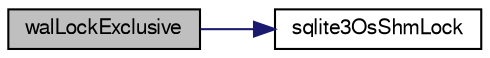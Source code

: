 digraph "walLockExclusive"
{
  edge [fontname="FreeSans",fontsize="10",labelfontname="FreeSans",labelfontsize="10"];
  node [fontname="FreeSans",fontsize="10",shape=record];
  rankdir="LR";
  Node901798 [label="walLockExclusive",height=0.2,width=0.4,color="black", fillcolor="grey75", style="filled", fontcolor="black"];
  Node901798 -> Node901799 [color="midnightblue",fontsize="10",style="solid",fontname="FreeSans"];
  Node901799 [label="sqlite3OsShmLock",height=0.2,width=0.4,color="black", fillcolor="white", style="filled",URL="$sqlite3_8c.html#a1832b805275450abac06bf8da21489f3"];
}

